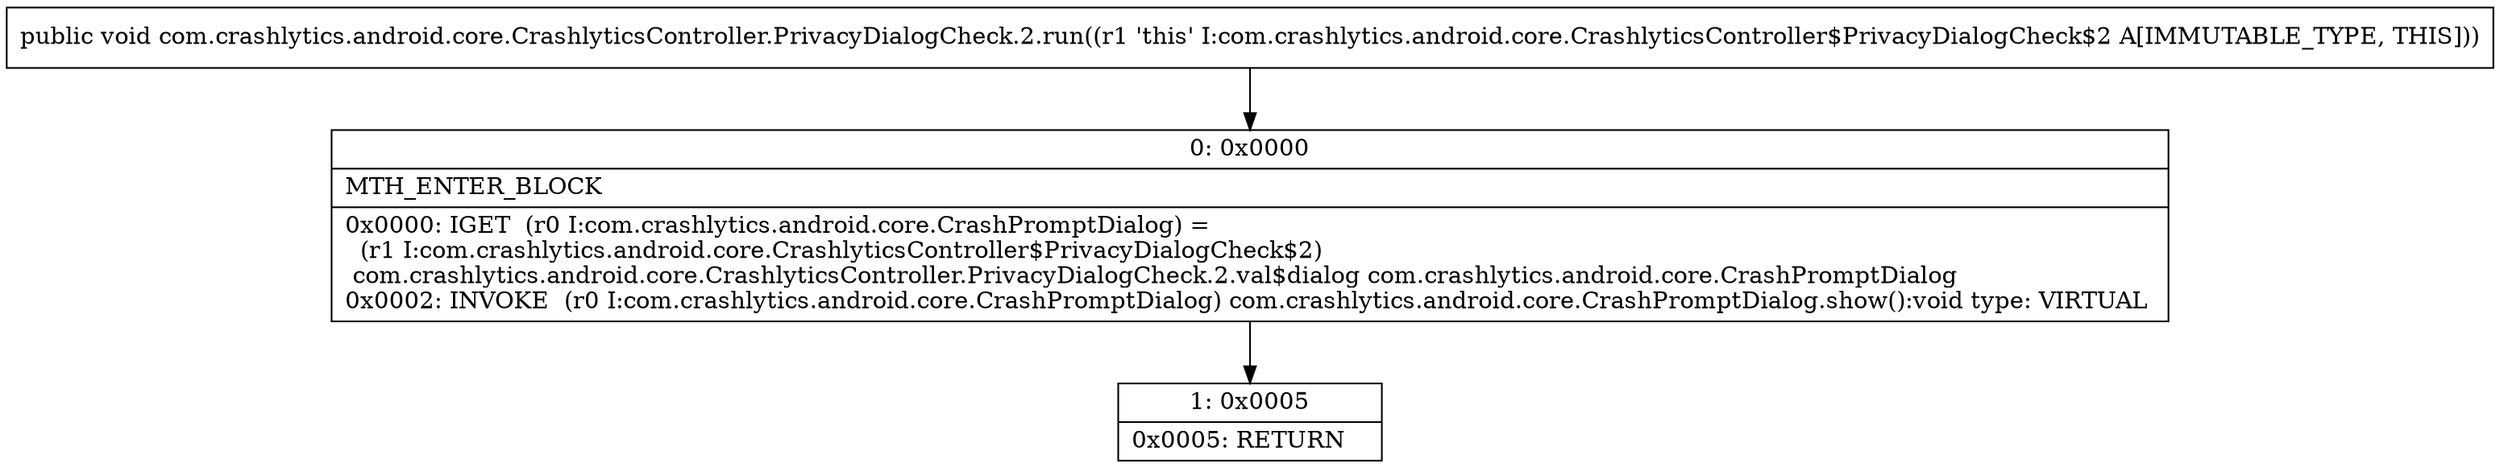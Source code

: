 digraph "CFG forcom.crashlytics.android.core.CrashlyticsController.PrivacyDialogCheck.2.run()V" {
Node_0 [shape=record,label="{0\:\ 0x0000|MTH_ENTER_BLOCK\l|0x0000: IGET  (r0 I:com.crashlytics.android.core.CrashPromptDialog) = \l  (r1 I:com.crashlytics.android.core.CrashlyticsController$PrivacyDialogCheck$2)\l com.crashlytics.android.core.CrashlyticsController.PrivacyDialogCheck.2.val$dialog com.crashlytics.android.core.CrashPromptDialog \l0x0002: INVOKE  (r0 I:com.crashlytics.android.core.CrashPromptDialog) com.crashlytics.android.core.CrashPromptDialog.show():void type: VIRTUAL \l}"];
Node_1 [shape=record,label="{1\:\ 0x0005|0x0005: RETURN   \l}"];
MethodNode[shape=record,label="{public void com.crashlytics.android.core.CrashlyticsController.PrivacyDialogCheck.2.run((r1 'this' I:com.crashlytics.android.core.CrashlyticsController$PrivacyDialogCheck$2 A[IMMUTABLE_TYPE, THIS])) }"];
MethodNode -> Node_0;
Node_0 -> Node_1;
}

